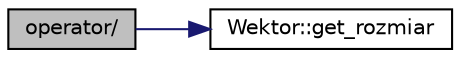 digraph "operator/"
{
  edge [fontname="Helvetica",fontsize="10",labelfontname="Helvetica",labelfontsize="10"];
  node [fontname="Helvetica",fontsize="10",shape=record];
  rankdir="LR";
  Node1 [label="operator/",height=0.2,width=0.4,color="black", fillcolor="grey75", style="filled" fontcolor="black"];
  Node1 -> Node2 [color="midnightblue",fontsize="10",style="solid",fontname="Helvetica"];
  Node2 [label="Wektor::get_rozmiar",height=0.2,width=0.4,color="black", fillcolor="white", style="filled",URL="$class_wektor.html#ae6e459eaf59eaf0c500ae62174402191",tooltip="Metoda pobiera rozmiar wektora. "];
}
